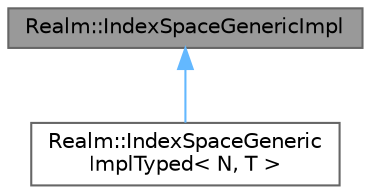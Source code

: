 digraph "Realm::IndexSpaceGenericImpl"
{
 // LATEX_PDF_SIZE
  bgcolor="transparent";
  edge [fontname=Helvetica,fontsize=10,labelfontname=Helvetica,labelfontsize=10];
  node [fontname=Helvetica,fontsize=10,shape=box,height=0.2,width=0.4];
  Node1 [id="Node000001",label="Realm::IndexSpaceGenericImpl",height=0.2,width=0.4,color="gray40", fillcolor="grey60", style="filled", fontcolor="black",tooltip=" "];
  Node1 -> Node2 [id="edge1_Node000001_Node000002",dir="back",color="steelblue1",style="solid",tooltip=" "];
  Node2 [id="Node000002",label="Realm::IndexSpaceGeneric\lImplTyped\< N, T \>",height=0.2,width=0.4,color="gray40", fillcolor="white", style="filled",URL="$classRealm_1_1IndexSpaceGenericImplTyped.html",tooltip=" "];
}
